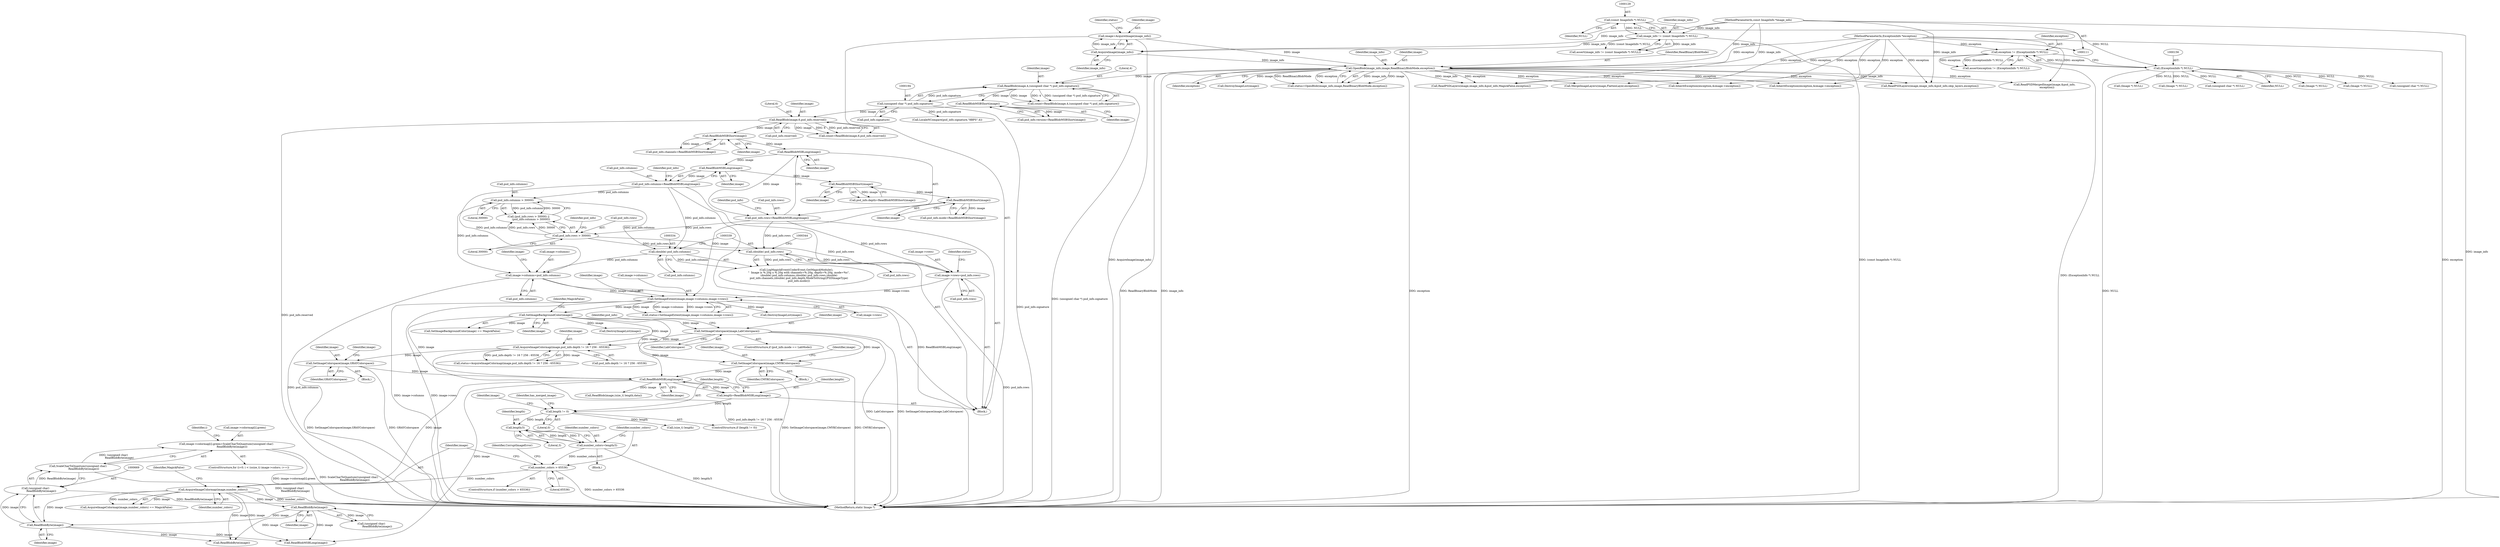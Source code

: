 digraph "0_ImageMagick_f6e9d0d9955e85bdd7540b251cd50d598dacc5e6_48@array" {
"1000659" [label="(Call,image->colormap[i].green=ScaleCharToQuantum((unsigned char)\n              ReadBlobByte(image)))"];
"1000667" [label="(Call,ScaleCharToQuantum((unsigned char)\n              ReadBlobByte(image)))"];
"1000668" [label="(Call,(unsigned char)\n              ReadBlobByte(image))"];
"1000670" [label="(Call,ReadBlobByte(image))"];
"1000613" [label="(Call,AcquireImageColormap(image,number_colors))"];
"1000536" [label="(Call,ReadBlobMSBLong(image))"];
"1000506" [label="(Call,SetImageColorspace(image,GRAYColorspace))"];
"1000477" [label="(Call,AcquireImageColormap(image,psd_info.depth != 16 ? 256 : 65536))"];
"1000406" [label="(Call,SetImageBackgroundColor(image))"];
"1000382" [label="(Call,SetImageExtent(image,image->columns,image->rows))"];
"1000319" [label="(Call,ReadBlobMSBShort(image))"];
"1000292" [label="(Call,ReadBlobMSBShort(image))"];
"1000265" [label="(Call,ReadBlobMSBLong(image))"];
"1000259" [label="(Call,ReadBlobMSBLong(image))"];
"1000244" [label="(Call,ReadBlobMSBShort(image))"];
"1000234" [label="(Call,ReadBlob(image,6,psd_info.reserved))"];
"1000202" [label="(Call,ReadBlobMSBShort(image))"];
"1000190" [label="(Call,ReadBlob(image,4,(unsigned char *) psd_info.signature))"];
"1000170" [label="(Call,OpenBlob(image_info,image,ReadBinaryBlobMode,exception))"];
"1000166" [label="(Call,AcquireImage(image_info))"];
"1000126" [label="(Call,image_info != (const ImageInfo *) NULL)"];
"1000112" [label="(MethodParameterIn,const ImageInfo *image_info)"];
"1000128" [label="(Call,(const ImageInfo *) NULL)"];
"1000164" [label="(Call,image=AcquireImage(image_info))"];
"1000153" [label="(Call,exception != (ExceptionInfo *) NULL)"];
"1000113" [label="(MethodParameterIn,ExceptionInfo *exception)"];
"1000155" [label="(Call,(ExceptionInfo *) NULL)"];
"1000193" [label="(Call,(unsigned char *) psd_info.signature)"];
"1000366" [label="(Call,image->columns=psd_info.columns)"];
"1000261" [label="(Call,psd_info.columns=ReadBlobMSBLong(image))"];
"1000280" [label="(Call,psd_info.columns > 30000)"];
"1000333" [label="(Call,(double) psd_info.columns)"];
"1000373" [label="(Call,image->rows=psd_info.rows)"];
"1000275" [label="(Call,psd_info.rows > 30000)"];
"1000255" [label="(Call,psd_info.rows=ReadBlobMSBLong(image))"];
"1000338" [label="(Call,(double) psd_info.rows)"];
"1000430" [label="(Call,SetImageColorspace(image,LabColorspace))"];
"1000440" [label="(Call,SetImageColorspace(image,CMYKColorspace))"];
"1000605" [label="(Call,number_colors > 65536)"];
"1000599" [label="(Call,number_colors=length/3)"];
"1000601" [label="(Call,length/3)"];
"1000539" [label="(Call,length != 0)"];
"1000534" [label="(Call,length=ReadBlobMSBLong(image))"];
"1000644" [label="(Call,ReadBlobByte(image))"];
"1000436" [label="(Identifier,psd_info)"];
"1000375" [label="(Identifier,image)"];
"1000597" [label="(Block,)"];
"1000944" [label="(Call,ReadPSDMergedImage(image,&psd_info,\n      exception))"];
"1000174" [label="(Identifier,exception)"];
"1000405" [label="(Call,SetImageBackgroundColor(image) == MagickFalse)"];
"1000155" [label="(Call,(ExceptionInfo *) NULL)"];
"1000259" [label="(Call,ReadBlobMSBLong(image))"];
"1000432" [label="(Identifier,LabColorspace)"];
"1000235" [label="(Identifier,image)"];
"1000234" [label="(Call,ReadBlob(image,6,psd_info.reserved))"];
"1000642" [label="(Call,(unsigned char)\n              ReadBlobByte(image))"];
"1000660" [label="(Call,image->colormap[i].green)"];
"1000173" [label="(Identifier,ReadBinaryBlobMode)"];
"1000237" [label="(Call,psd_info.reserved)"];
"1000211" [label="(Call,LocaleNCompare(psd_info.signature,\"8BPS\",4))"];
"1000367" [label="(Call,image->columns)"];
"1000370" [label="(Call,psd_info.columns)"];
"1000171" [label="(Identifier,image_info)"];
"1000279" [label="(Literal,30000)"];
"1000406" [label="(Call,SetImageBackgroundColor(image))"];
"1000232" [label="(Call,count=ReadBlob(image,6,psd_info.reserved))"];
"1000969" [label="(Call,ReadPSDLayers(image,image_info,&psd_info,MagickFalse,exception))"];
"1000613" [label="(Call,AcquireImageColormap(image,number_colors))"];
"1000193" [label="(Call,(unsigned char *) psd_info.signature)"];
"1000130" [label="(Identifier,NULL)"];
"1000333" [label="(Call,(double) psd_info.columns)"];
"1000609" [label="(Identifier,CorruptImageError)"];
"1000236" [label="(Literal,6)"];
"1000262" [label="(Call,psd_info.columns)"];
"1000408" [label="(Identifier,MagickFalse)"];
"1000383" [label="(Identifier,image)"];
"1000255" [label="(Call,psd_info.rows=ReadBlobMSBLong(image))"];
"1000125" [label="(Call,assert(image_info != (const ImageInfo *) NULL))"];
"1000535" [label="(Identifier,length)"];
"1000244" [label="(Call,ReadBlobMSBShort(image))"];
"1000659" [label="(Call,image->colormap[i].green=ScaleCharToQuantum((unsigned char)\n              ReadBlobByte(image)))"];
"1000190" [label="(Call,ReadBlob(image,4,(unsigned char *) psd_info.signature))"];
"1000421" [label="(Call,(Image *) NULL)"];
"1000600" [label="(Identifier,number_colors)"];
"1000169" [label="(Identifier,status)"];
"1000191" [label="(Identifier,image)"];
"1000274" [label="(Call,(psd_info.rows > 30000) ||\n      (psd_info.columns > 30000))"];
"1000288" [label="(Call,psd_info.depth=ReadBlobMSBShort(image))"];
"1000263" [label="(Identifier,psd_info)"];
"1000198" [label="(Call,psd_info.version=ReadBlobMSBShort(image))"];
"1000167" [label="(Identifier,image_info)"];
"1000203" [label="(Identifier,image)"];
"1000373" [label="(Call,image->rows=psd_info.rows)"];
"1000614" [label="(Identifier,image)"];
"1000536" [label="(Call,ReadBlobMSBLong(image))"];
"1000407" [label="(Identifier,image)"];
"1000567" [label="(Call,(size_t) length)"];
"1000382" [label="(Call,SetImageExtent(image,image->columns,image->rows))"];
"1000282" [label="(Identifier,psd_info)"];
"1000380" [label="(Call,status=SetImageExtent(image,image->columns,image->rows))"];
"1000284" [label="(Literal,30000)"];
"1000440" [label="(Call,SetImageColorspace(image,CMYKColorspace))"];
"1000983" [label="(Call,(Image *) NULL)"];
"1000445" [label="(Identifier,image)"];
"1000153" [label="(Call,exception != (ExceptionInfo *) NULL)"];
"1000670" [label="(Call,ReadBlobByte(image))"];
"1000127" [label="(Identifier,image_info)"];
"1000335" [label="(Call,psd_info.columns)"];
"1000616" [label="(Identifier,MagickFalse)"];
"1000668" [label="(Call,(unsigned char)\n              ReadBlobByte(image))"];
"1000402" [label="(Call,DestroyImageList(image))"];
"1000603" [label="(Literal,3)"];
"1000424" [label="(ControlStructure,if (psd_info.mode == LabMode))"];
"1000749" [label="(Call,(unsigned char *) NULL)"];
"1000540" [label="(Identifier,length)"];
"1000113" [label="(MethodParameterIn,ExceptionInfo *exception)"];
"1000539" [label="(Call,length != 0)"];
"1000538" [label="(ControlStructure,if (length != 0))"];
"1000366" [label="(Call,image->columns=psd_info.columns)"];
"1000152" [label="(Call,assert(exception != (ExceptionInfo *) NULL))"];
"1000114" [label="(Block,)"];
"1000704" [label="(Identifier,has_merged_image)"];
"1000340" [label="(Call,psd_info.rows)"];
"1000658" [label="(Identifier,i)"];
"1000511" [label="(Identifier,image)"];
"1000667" [label="(Call,ScaleCharToQuantum((unsigned char)\n              ReadBlobByte(image)))"];
"1000170" [label="(Call,OpenBlob(image_info,image,ReadBinaryBlobMode,exception))"];
"1000128" [label="(Call,(const ImageInfo *) NULL)"];
"1000897" [label="(Call,(Image *) NULL)"];
"1000112" [label="(MethodParameterIn,const ImageInfo *image_info)"];
"1000182" [label="(Call,DestroyImageList(image))"];
"1000646" [label="(ControlStructure,for (i=0; i < (ssize_t) image->colors; i++))"];
"1000329" [label="(Call,LogMagickEvent(CoderEvent,GetMagickModule(),\n      \"  Image is %.20g x %.20g with channels=%.20g, depth=%.20g, mode=%s\",\n      (double) psd_info.columns,(double) psd_info.rows,(double)\n      psd_info.channels,(double) psd_info.depth,ModeToString((PSDImageType)\n      psd_info.mode)))"];
"1000276" [label="(Call,psd_info.rows)"];
"1000612" [label="(Call,AcquireImageColormap(image,number_colors) == MagickFalse)"];
"1000256" [label="(Call,psd_info.rows)"];
"1000374" [label="(Call,image->rows)"];
"1000195" [label="(Call,psd_info.signature)"];
"1000320" [label="(Identifier,image)"];
"1000708" [label="(Call,ReadBlobMSBLong(image))"];
"1000507" [label="(Identifier,image)"];
"1000430" [label="(Call,SetImageColorspace(image,LabColorspace))"];
"1000671" [label="(Identifier,image)"];
"1000315" [label="(Call,psd_info.mode=ReadBlobMSBShort(image))"];
"1000271" [label="(Identifier,psd_info)"];
"1000188" [label="(Call,count=ReadBlob(image,4,(unsigned char *) psd_info.signature))"];
"1000240" [label="(Call,psd_info.channels=ReadBlobMSBShort(image))"];
"1000293" [label="(Identifier,image)"];
"1000281" [label="(Call,psd_info.columns)"];
"1000615" [label="(Identifier,number_colors)"];
"1000165" [label="(Identifier,image)"];
"1000604" [label="(ControlStructure,if (number_colors > 65536))"];
"1000477" [label="(Call,AcquireImageColormap(image,psd_info.depth != 16 ? 256 : 65536))"];
"1000599" [label="(Call,number_colors=length/3)"];
"1000475" [label="(Call,status=AcquireImageColormap(image,psd_info.depth != 16 ? 256 : 65536))"];
"1000431" [label="(Identifier,image)"];
"1000245" [label="(Identifier,image)"];
"1000534" [label="(Call,length=ReadBlobMSBLong(image))"];
"1000644" [label="(Call,ReadBlobByte(image))"];
"1000166" [label="(Call,AcquireImage(image_info))"];
"1000172" [label="(Identifier,image)"];
"1000280" [label="(Call,psd_info.columns > 30000)"];
"1000418" [label="(Call,DestroyImageList(image))"];
"1000260" [label="(Identifier,image)"];
"1000202" [label="(Call,ReadBlobMSBShort(image))"];
"1000478" [label="(Identifier,image)"];
"1000541" [label="(Literal,0)"];
"1000508" [label="(Identifier,GRAYColorspace)"];
"1000185" [label="(Call,(Image *) NULL)"];
"1000546" [label="(Identifier,image)"];
"1001009" [label="(Call,MergeImageLayers(image,FlattenLayer,exception))"];
"1000381" [label="(Identifier,status)"];
"1000537" [label="(Identifier,image)"];
"1000584" [label="(Call,ReadBlob(image,(size_t) length,data))"];
"1000275" [label="(Call,psd_info.rows > 30000)"];
"1000883" [label="(Call,ReadPSDLayers(image,image_info,&psd_info,skip_layers,exception))"];
"1000605" [label="(Call,number_colors > 65536)"];
"1000261" [label="(Call,psd_info.columns=ReadBlobMSBLong(image))"];
"1000602" [label="(Identifier,length)"];
"1000442" [label="(Identifier,CMYKColorspace)"];
"1000387" [label="(Call,image->rows)"];
"1000192" [label="(Literal,4)"];
"1000338" [label="(Call,(double) psd_info.rows)"];
"1000319" [label="(Call,ReadBlobMSBShort(image))"];
"1000606" [label="(Identifier,number_colors)"];
"1000410" [label="(Call,InheritException(exception,&image->exception))"];
"1000506" [label="(Call,SetImageColorspace(image,GRAYColorspace))"];
"1000395" [label="(Call,InheritException(exception,&image->exception))"];
"1000439" [label="(Block,)"];
"1000576" [label="(Call,(unsigned char *) NULL)"];
"1000157" [label="(Identifier,NULL)"];
"1000479" [label="(Call,psd_info.depth != 16 ? 256 : 65536)"];
"1000607" [label="(Literal,65536)"];
"1000645" [label="(Identifier,image)"];
"1000696" [label="(Call,ReadBlobByte(image))"];
"1001024" [label="(MethodReturn,static Image *)"];
"1000377" [label="(Call,psd_info.rows)"];
"1000154" [label="(Identifier,exception)"];
"1000292" [label="(Call,ReadBlobMSBShort(image))"];
"1000168" [label="(Call,status=OpenBlob(image_info,image,ReadBinaryBlobMode,exception))"];
"1000441" [label="(Identifier,image)"];
"1000601" [label="(Call,length/3)"];
"1000164" [label="(Call,image=AcquireImage(image_info))"];
"1000265" [label="(Call,ReadBlobMSBLong(image))"];
"1000126" [label="(Call,image_info != (const ImageInfo *) NULL)"];
"1000384" [label="(Call,image->columns)"];
"1000474" [label="(Block,)"];
"1000266" [label="(Identifier,image)"];
"1000659" -> "1000646"  [label="AST: "];
"1000659" -> "1000667"  [label="CFG: "];
"1000660" -> "1000659"  [label="AST: "];
"1000667" -> "1000659"  [label="AST: "];
"1000658" -> "1000659"  [label="CFG: "];
"1000659" -> "1001024"  [label="DDG: image->colormap[i].green"];
"1000659" -> "1001024"  [label="DDG: ScaleCharToQuantum((unsigned char)\n              ReadBlobByte(image))"];
"1000667" -> "1000659"  [label="DDG: (unsigned char)\n              ReadBlobByte(image)"];
"1000667" -> "1000668"  [label="CFG: "];
"1000668" -> "1000667"  [label="AST: "];
"1000667" -> "1001024"  [label="DDG: (unsigned char)\n              ReadBlobByte(image)"];
"1000668" -> "1000667"  [label="DDG: ReadBlobByte(image)"];
"1000668" -> "1000670"  [label="CFG: "];
"1000669" -> "1000668"  [label="AST: "];
"1000670" -> "1000668"  [label="AST: "];
"1000668" -> "1001024"  [label="DDG: ReadBlobByte(image)"];
"1000670" -> "1000668"  [label="DDG: image"];
"1000670" -> "1000671"  [label="CFG: "];
"1000671" -> "1000670"  [label="AST: "];
"1000613" -> "1000670"  [label="DDG: image"];
"1000644" -> "1000670"  [label="DDG: image"];
"1000670" -> "1000696"  [label="DDG: image"];
"1000670" -> "1000708"  [label="DDG: image"];
"1000613" -> "1000612"  [label="AST: "];
"1000613" -> "1000615"  [label="CFG: "];
"1000614" -> "1000613"  [label="AST: "];
"1000615" -> "1000613"  [label="AST: "];
"1000616" -> "1000613"  [label="CFG: "];
"1000613" -> "1001024"  [label="DDG: number_colors"];
"1000613" -> "1000612"  [label="DDG: image"];
"1000613" -> "1000612"  [label="DDG: number_colors"];
"1000536" -> "1000613"  [label="DDG: image"];
"1000605" -> "1000613"  [label="DDG: number_colors"];
"1000613" -> "1000644"  [label="DDG: image"];
"1000613" -> "1000696"  [label="DDG: image"];
"1000613" -> "1000708"  [label="DDG: image"];
"1000536" -> "1000534"  [label="AST: "];
"1000536" -> "1000537"  [label="CFG: "];
"1000537" -> "1000536"  [label="AST: "];
"1000534" -> "1000536"  [label="CFG: "];
"1000536" -> "1000534"  [label="DDG: image"];
"1000506" -> "1000536"  [label="DDG: image"];
"1000406" -> "1000536"  [label="DDG: image"];
"1000430" -> "1000536"  [label="DDG: image"];
"1000440" -> "1000536"  [label="DDG: image"];
"1000536" -> "1000584"  [label="DDG: image"];
"1000536" -> "1000708"  [label="DDG: image"];
"1000506" -> "1000474"  [label="AST: "];
"1000506" -> "1000508"  [label="CFG: "];
"1000507" -> "1000506"  [label="AST: "];
"1000508" -> "1000506"  [label="AST: "];
"1000511" -> "1000506"  [label="CFG: "];
"1000506" -> "1001024"  [label="DDG: SetImageColorspace(image,GRAYColorspace)"];
"1000506" -> "1001024"  [label="DDG: GRAYColorspace"];
"1000477" -> "1000506"  [label="DDG: image"];
"1000477" -> "1000475"  [label="AST: "];
"1000477" -> "1000479"  [label="CFG: "];
"1000478" -> "1000477"  [label="AST: "];
"1000479" -> "1000477"  [label="AST: "];
"1000475" -> "1000477"  [label="CFG: "];
"1000477" -> "1001024"  [label="DDG: psd_info.depth != 16 ? 256 : 65536"];
"1000477" -> "1000475"  [label="DDG: image"];
"1000477" -> "1000475"  [label="DDG: psd_info.depth != 16 ? 256 : 65536"];
"1000406" -> "1000477"  [label="DDG: image"];
"1000430" -> "1000477"  [label="DDG: image"];
"1000406" -> "1000405"  [label="AST: "];
"1000406" -> "1000407"  [label="CFG: "];
"1000407" -> "1000406"  [label="AST: "];
"1000408" -> "1000406"  [label="CFG: "];
"1000406" -> "1000405"  [label="DDG: image"];
"1000382" -> "1000406"  [label="DDG: image"];
"1000406" -> "1000418"  [label="DDG: image"];
"1000406" -> "1000430"  [label="DDG: image"];
"1000406" -> "1000440"  [label="DDG: image"];
"1000382" -> "1000380"  [label="AST: "];
"1000382" -> "1000387"  [label="CFG: "];
"1000383" -> "1000382"  [label="AST: "];
"1000384" -> "1000382"  [label="AST: "];
"1000387" -> "1000382"  [label="AST: "];
"1000380" -> "1000382"  [label="CFG: "];
"1000382" -> "1001024"  [label="DDG: image->columns"];
"1000382" -> "1001024"  [label="DDG: image->rows"];
"1000382" -> "1000380"  [label="DDG: image"];
"1000382" -> "1000380"  [label="DDG: image->columns"];
"1000382" -> "1000380"  [label="DDG: image->rows"];
"1000319" -> "1000382"  [label="DDG: image"];
"1000366" -> "1000382"  [label="DDG: image->columns"];
"1000373" -> "1000382"  [label="DDG: image->rows"];
"1000382" -> "1000402"  [label="DDG: image"];
"1000319" -> "1000315"  [label="AST: "];
"1000319" -> "1000320"  [label="CFG: "];
"1000320" -> "1000319"  [label="AST: "];
"1000315" -> "1000319"  [label="CFG: "];
"1000319" -> "1000315"  [label="DDG: image"];
"1000292" -> "1000319"  [label="DDG: image"];
"1000292" -> "1000288"  [label="AST: "];
"1000292" -> "1000293"  [label="CFG: "];
"1000293" -> "1000292"  [label="AST: "];
"1000288" -> "1000292"  [label="CFG: "];
"1000292" -> "1000288"  [label="DDG: image"];
"1000265" -> "1000292"  [label="DDG: image"];
"1000265" -> "1000261"  [label="AST: "];
"1000265" -> "1000266"  [label="CFG: "];
"1000266" -> "1000265"  [label="AST: "];
"1000261" -> "1000265"  [label="CFG: "];
"1000265" -> "1000261"  [label="DDG: image"];
"1000259" -> "1000265"  [label="DDG: image"];
"1000259" -> "1000255"  [label="AST: "];
"1000259" -> "1000260"  [label="CFG: "];
"1000260" -> "1000259"  [label="AST: "];
"1000255" -> "1000259"  [label="CFG: "];
"1000259" -> "1000255"  [label="DDG: image"];
"1000244" -> "1000259"  [label="DDG: image"];
"1000244" -> "1000240"  [label="AST: "];
"1000244" -> "1000245"  [label="CFG: "];
"1000245" -> "1000244"  [label="AST: "];
"1000240" -> "1000244"  [label="CFG: "];
"1000244" -> "1000240"  [label="DDG: image"];
"1000234" -> "1000244"  [label="DDG: image"];
"1000234" -> "1000232"  [label="AST: "];
"1000234" -> "1000237"  [label="CFG: "];
"1000235" -> "1000234"  [label="AST: "];
"1000236" -> "1000234"  [label="AST: "];
"1000237" -> "1000234"  [label="AST: "];
"1000232" -> "1000234"  [label="CFG: "];
"1000234" -> "1001024"  [label="DDG: psd_info.reserved"];
"1000234" -> "1000232"  [label="DDG: image"];
"1000234" -> "1000232"  [label="DDG: 6"];
"1000234" -> "1000232"  [label="DDG: psd_info.reserved"];
"1000202" -> "1000234"  [label="DDG: image"];
"1000202" -> "1000198"  [label="AST: "];
"1000202" -> "1000203"  [label="CFG: "];
"1000203" -> "1000202"  [label="AST: "];
"1000198" -> "1000202"  [label="CFG: "];
"1000202" -> "1000198"  [label="DDG: image"];
"1000190" -> "1000202"  [label="DDG: image"];
"1000190" -> "1000188"  [label="AST: "];
"1000190" -> "1000193"  [label="CFG: "];
"1000191" -> "1000190"  [label="AST: "];
"1000192" -> "1000190"  [label="AST: "];
"1000193" -> "1000190"  [label="AST: "];
"1000188" -> "1000190"  [label="CFG: "];
"1000190" -> "1001024"  [label="DDG: (unsigned char *) psd_info.signature"];
"1000190" -> "1000188"  [label="DDG: image"];
"1000190" -> "1000188"  [label="DDG: 4"];
"1000190" -> "1000188"  [label="DDG: (unsigned char *) psd_info.signature"];
"1000170" -> "1000190"  [label="DDG: image"];
"1000193" -> "1000190"  [label="DDG: psd_info.signature"];
"1000170" -> "1000168"  [label="AST: "];
"1000170" -> "1000174"  [label="CFG: "];
"1000171" -> "1000170"  [label="AST: "];
"1000172" -> "1000170"  [label="AST: "];
"1000173" -> "1000170"  [label="AST: "];
"1000174" -> "1000170"  [label="AST: "];
"1000168" -> "1000170"  [label="CFG: "];
"1000170" -> "1001024"  [label="DDG: ReadBinaryBlobMode"];
"1000170" -> "1001024"  [label="DDG: image_info"];
"1000170" -> "1001024"  [label="DDG: exception"];
"1000170" -> "1000168"  [label="DDG: image_info"];
"1000170" -> "1000168"  [label="DDG: image"];
"1000170" -> "1000168"  [label="DDG: ReadBinaryBlobMode"];
"1000170" -> "1000168"  [label="DDG: exception"];
"1000166" -> "1000170"  [label="DDG: image_info"];
"1000112" -> "1000170"  [label="DDG: image_info"];
"1000164" -> "1000170"  [label="DDG: image"];
"1000153" -> "1000170"  [label="DDG: exception"];
"1000113" -> "1000170"  [label="DDG: exception"];
"1000170" -> "1000182"  [label="DDG: image"];
"1000170" -> "1000395"  [label="DDG: exception"];
"1000170" -> "1000410"  [label="DDG: exception"];
"1000170" -> "1000883"  [label="DDG: image_info"];
"1000170" -> "1000883"  [label="DDG: exception"];
"1000170" -> "1000944"  [label="DDG: exception"];
"1000170" -> "1000969"  [label="DDG: image_info"];
"1000170" -> "1000969"  [label="DDG: exception"];
"1000170" -> "1001009"  [label="DDG: exception"];
"1000166" -> "1000164"  [label="AST: "];
"1000166" -> "1000167"  [label="CFG: "];
"1000167" -> "1000166"  [label="AST: "];
"1000164" -> "1000166"  [label="CFG: "];
"1000166" -> "1000164"  [label="DDG: image_info"];
"1000126" -> "1000166"  [label="DDG: image_info"];
"1000112" -> "1000166"  [label="DDG: image_info"];
"1000126" -> "1000125"  [label="AST: "];
"1000126" -> "1000128"  [label="CFG: "];
"1000127" -> "1000126"  [label="AST: "];
"1000128" -> "1000126"  [label="AST: "];
"1000125" -> "1000126"  [label="CFG: "];
"1000126" -> "1001024"  [label="DDG: (const ImageInfo *) NULL"];
"1000126" -> "1000125"  [label="DDG: image_info"];
"1000126" -> "1000125"  [label="DDG: (const ImageInfo *) NULL"];
"1000112" -> "1000126"  [label="DDG: image_info"];
"1000128" -> "1000126"  [label="DDG: NULL"];
"1000112" -> "1000111"  [label="AST: "];
"1000112" -> "1001024"  [label="DDG: image_info"];
"1000112" -> "1000883"  [label="DDG: image_info"];
"1000112" -> "1000969"  [label="DDG: image_info"];
"1000128" -> "1000130"  [label="CFG: "];
"1000129" -> "1000128"  [label="AST: "];
"1000130" -> "1000128"  [label="AST: "];
"1000128" -> "1000155"  [label="DDG: NULL"];
"1000164" -> "1000114"  [label="AST: "];
"1000165" -> "1000164"  [label="AST: "];
"1000169" -> "1000164"  [label="CFG: "];
"1000164" -> "1001024"  [label="DDG: AcquireImage(image_info)"];
"1000153" -> "1000152"  [label="AST: "];
"1000153" -> "1000155"  [label="CFG: "];
"1000154" -> "1000153"  [label="AST: "];
"1000155" -> "1000153"  [label="AST: "];
"1000152" -> "1000153"  [label="CFG: "];
"1000153" -> "1001024"  [label="DDG: (ExceptionInfo *) NULL"];
"1000153" -> "1000152"  [label="DDG: exception"];
"1000153" -> "1000152"  [label="DDG: (ExceptionInfo *) NULL"];
"1000113" -> "1000153"  [label="DDG: exception"];
"1000155" -> "1000153"  [label="DDG: NULL"];
"1000113" -> "1000111"  [label="AST: "];
"1000113" -> "1001024"  [label="DDG: exception"];
"1000113" -> "1000395"  [label="DDG: exception"];
"1000113" -> "1000410"  [label="DDG: exception"];
"1000113" -> "1000883"  [label="DDG: exception"];
"1000113" -> "1000944"  [label="DDG: exception"];
"1000113" -> "1000969"  [label="DDG: exception"];
"1000113" -> "1001009"  [label="DDG: exception"];
"1000155" -> "1000157"  [label="CFG: "];
"1000156" -> "1000155"  [label="AST: "];
"1000157" -> "1000155"  [label="AST: "];
"1000155" -> "1001024"  [label="DDG: NULL"];
"1000155" -> "1000185"  [label="DDG: NULL"];
"1000155" -> "1000421"  [label="DDG: NULL"];
"1000155" -> "1000576"  [label="DDG: NULL"];
"1000155" -> "1000749"  [label="DDG: NULL"];
"1000155" -> "1000897"  [label="DDG: NULL"];
"1000155" -> "1000983"  [label="DDG: NULL"];
"1000193" -> "1000195"  [label="CFG: "];
"1000194" -> "1000193"  [label="AST: "];
"1000195" -> "1000193"  [label="AST: "];
"1000193" -> "1001024"  [label="DDG: psd_info.signature"];
"1000193" -> "1000211"  [label="DDG: psd_info.signature"];
"1000366" -> "1000114"  [label="AST: "];
"1000366" -> "1000370"  [label="CFG: "];
"1000367" -> "1000366"  [label="AST: "];
"1000370" -> "1000366"  [label="AST: "];
"1000375" -> "1000366"  [label="CFG: "];
"1000366" -> "1001024"  [label="DDG: psd_info.columns"];
"1000261" -> "1000366"  [label="DDG: psd_info.columns"];
"1000280" -> "1000366"  [label="DDG: psd_info.columns"];
"1000333" -> "1000366"  [label="DDG: psd_info.columns"];
"1000261" -> "1000114"  [label="AST: "];
"1000262" -> "1000261"  [label="AST: "];
"1000271" -> "1000261"  [label="CFG: "];
"1000261" -> "1001024"  [label="DDG: ReadBlobMSBLong(image)"];
"1000261" -> "1000280"  [label="DDG: psd_info.columns"];
"1000261" -> "1000333"  [label="DDG: psd_info.columns"];
"1000280" -> "1000274"  [label="AST: "];
"1000280" -> "1000284"  [label="CFG: "];
"1000281" -> "1000280"  [label="AST: "];
"1000284" -> "1000280"  [label="AST: "];
"1000274" -> "1000280"  [label="CFG: "];
"1000280" -> "1000274"  [label="DDG: psd_info.columns"];
"1000280" -> "1000274"  [label="DDG: 30000"];
"1000280" -> "1000333"  [label="DDG: psd_info.columns"];
"1000333" -> "1000329"  [label="AST: "];
"1000333" -> "1000335"  [label="CFG: "];
"1000334" -> "1000333"  [label="AST: "];
"1000335" -> "1000333"  [label="AST: "];
"1000339" -> "1000333"  [label="CFG: "];
"1000333" -> "1000329"  [label="DDG: psd_info.columns"];
"1000373" -> "1000114"  [label="AST: "];
"1000373" -> "1000377"  [label="CFG: "];
"1000374" -> "1000373"  [label="AST: "];
"1000377" -> "1000373"  [label="AST: "];
"1000381" -> "1000373"  [label="CFG: "];
"1000373" -> "1001024"  [label="DDG: psd_info.rows"];
"1000275" -> "1000373"  [label="DDG: psd_info.rows"];
"1000338" -> "1000373"  [label="DDG: psd_info.rows"];
"1000255" -> "1000373"  [label="DDG: psd_info.rows"];
"1000275" -> "1000274"  [label="AST: "];
"1000275" -> "1000279"  [label="CFG: "];
"1000276" -> "1000275"  [label="AST: "];
"1000279" -> "1000275"  [label="AST: "];
"1000282" -> "1000275"  [label="CFG: "];
"1000274" -> "1000275"  [label="CFG: "];
"1000275" -> "1000274"  [label="DDG: psd_info.rows"];
"1000275" -> "1000274"  [label="DDG: 30000"];
"1000255" -> "1000275"  [label="DDG: psd_info.rows"];
"1000275" -> "1000338"  [label="DDG: psd_info.rows"];
"1000255" -> "1000114"  [label="AST: "];
"1000256" -> "1000255"  [label="AST: "];
"1000263" -> "1000255"  [label="CFG: "];
"1000255" -> "1000338"  [label="DDG: psd_info.rows"];
"1000338" -> "1000329"  [label="AST: "];
"1000338" -> "1000340"  [label="CFG: "];
"1000339" -> "1000338"  [label="AST: "];
"1000340" -> "1000338"  [label="AST: "];
"1000344" -> "1000338"  [label="CFG: "];
"1000338" -> "1000329"  [label="DDG: psd_info.rows"];
"1000430" -> "1000424"  [label="AST: "];
"1000430" -> "1000432"  [label="CFG: "];
"1000431" -> "1000430"  [label="AST: "];
"1000432" -> "1000430"  [label="AST: "];
"1000436" -> "1000430"  [label="CFG: "];
"1000430" -> "1001024"  [label="DDG: LabColorspace"];
"1000430" -> "1001024"  [label="DDG: SetImageColorspace(image,LabColorspace)"];
"1000430" -> "1000440"  [label="DDG: image"];
"1000440" -> "1000439"  [label="AST: "];
"1000440" -> "1000442"  [label="CFG: "];
"1000441" -> "1000440"  [label="AST: "];
"1000442" -> "1000440"  [label="AST: "];
"1000445" -> "1000440"  [label="CFG: "];
"1000440" -> "1001024"  [label="DDG: CMYKColorspace"];
"1000440" -> "1001024"  [label="DDG: SetImageColorspace(image,CMYKColorspace)"];
"1000605" -> "1000604"  [label="AST: "];
"1000605" -> "1000607"  [label="CFG: "];
"1000606" -> "1000605"  [label="AST: "];
"1000607" -> "1000605"  [label="AST: "];
"1000609" -> "1000605"  [label="CFG: "];
"1000614" -> "1000605"  [label="CFG: "];
"1000605" -> "1001024"  [label="DDG: number_colors > 65536"];
"1000599" -> "1000605"  [label="DDG: number_colors"];
"1000599" -> "1000597"  [label="AST: "];
"1000599" -> "1000601"  [label="CFG: "];
"1000600" -> "1000599"  [label="AST: "];
"1000601" -> "1000599"  [label="AST: "];
"1000606" -> "1000599"  [label="CFG: "];
"1000599" -> "1001024"  [label="DDG: length/3"];
"1000601" -> "1000599"  [label="DDG: length"];
"1000601" -> "1000599"  [label="DDG: 3"];
"1000601" -> "1000603"  [label="CFG: "];
"1000602" -> "1000601"  [label="AST: "];
"1000603" -> "1000601"  [label="AST: "];
"1000539" -> "1000601"  [label="DDG: length"];
"1000539" -> "1000538"  [label="AST: "];
"1000539" -> "1000541"  [label="CFG: "];
"1000540" -> "1000539"  [label="AST: "];
"1000541" -> "1000539"  [label="AST: "];
"1000546" -> "1000539"  [label="CFG: "];
"1000704" -> "1000539"  [label="CFG: "];
"1000534" -> "1000539"  [label="DDG: length"];
"1000539" -> "1000567"  [label="DDG: length"];
"1000534" -> "1000114"  [label="AST: "];
"1000535" -> "1000534"  [label="AST: "];
"1000540" -> "1000534"  [label="CFG: "];
"1000644" -> "1000642"  [label="AST: "];
"1000644" -> "1000645"  [label="CFG: "];
"1000645" -> "1000644"  [label="AST: "];
"1000642" -> "1000644"  [label="CFG: "];
"1000644" -> "1000642"  [label="DDG: image"];
"1000644" -> "1000696"  [label="DDG: image"];
"1000644" -> "1000708"  [label="DDG: image"];
}
